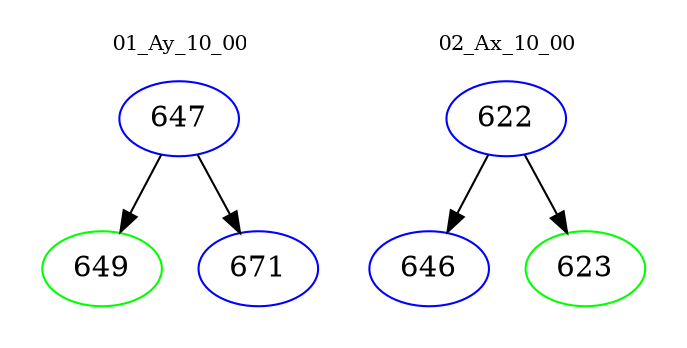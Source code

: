 digraph{
subgraph cluster_0 {
color = white
label = "01_Ay_10_00";
fontsize=10;
T0_647 [label="647", color="blue"]
T0_647 -> T0_649 [color="black"]
T0_649 [label="649", color="green"]
T0_647 -> T0_671 [color="black"]
T0_671 [label="671", color="blue"]
}
subgraph cluster_1 {
color = white
label = "02_Ax_10_00";
fontsize=10;
T1_622 [label="622", color="blue"]
T1_622 -> T1_646 [color="black"]
T1_646 [label="646", color="blue"]
T1_622 -> T1_623 [color="black"]
T1_623 [label="623", color="green"]
}
}
